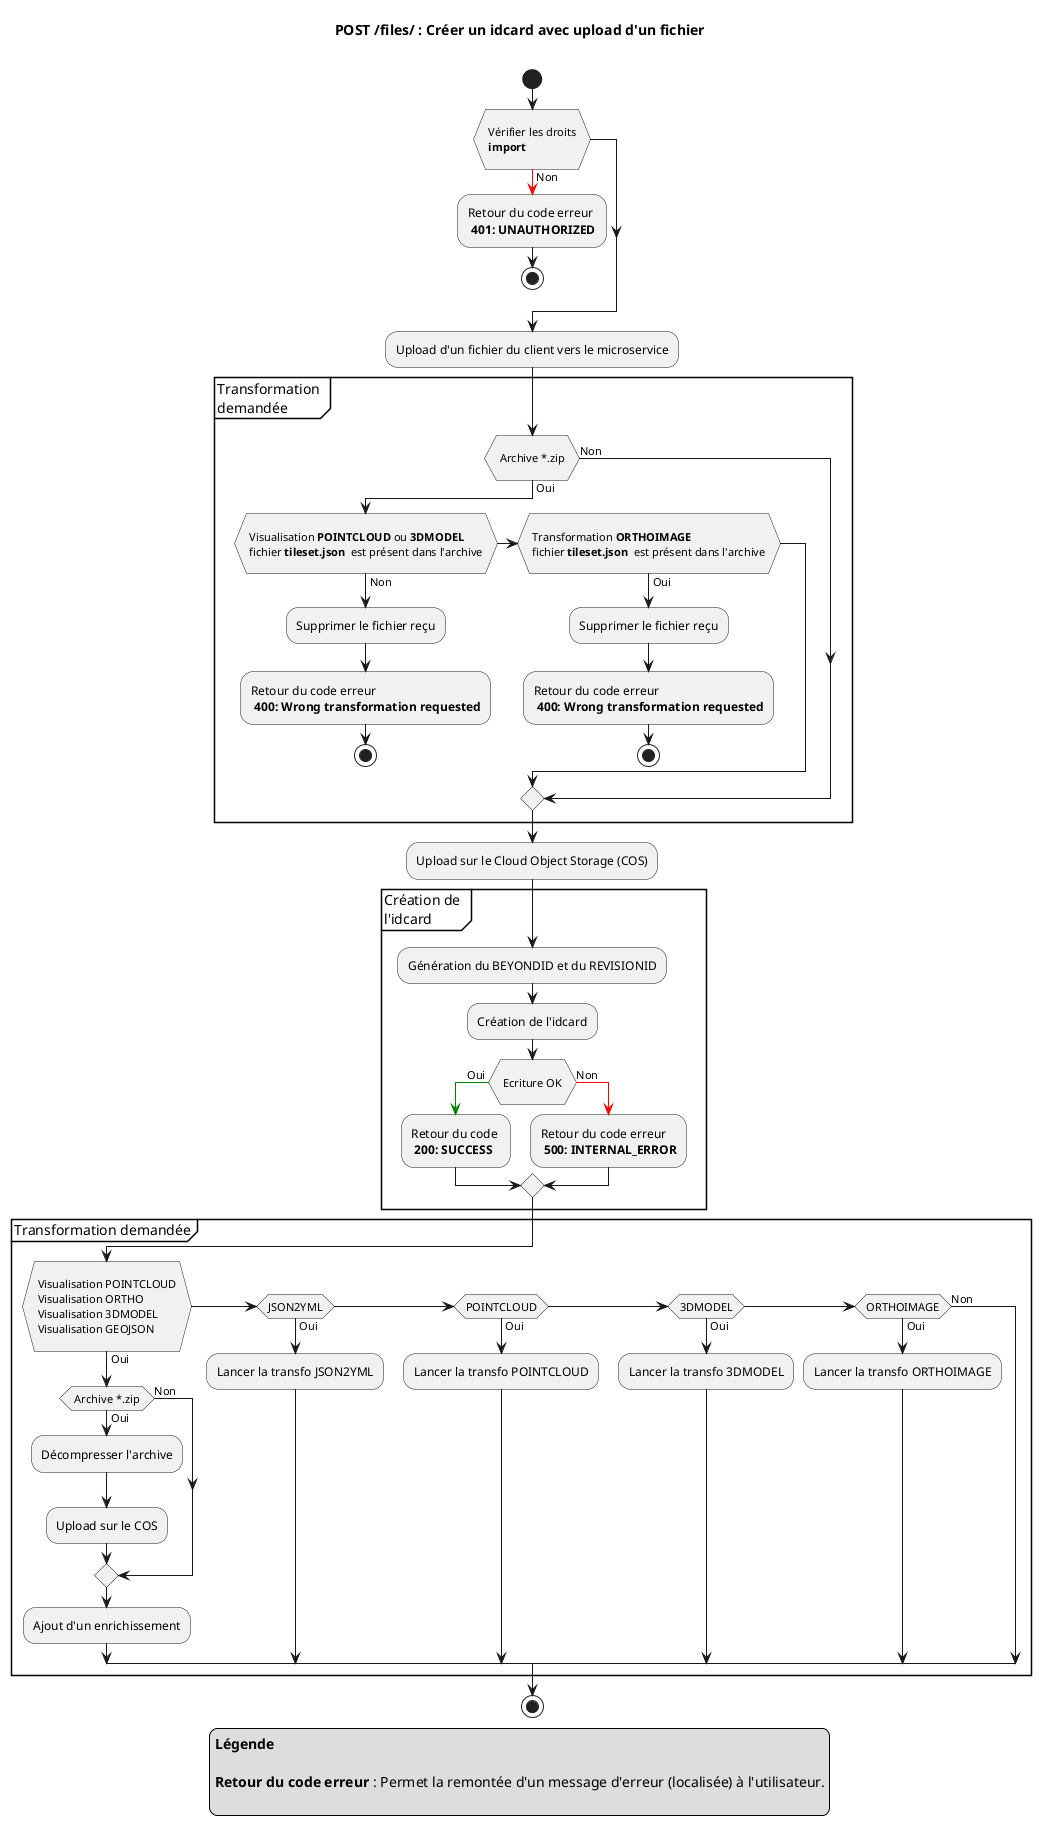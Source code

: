 @startuml

title
POST **/files/** : Créer un idcard avec upload d'un fichier

end title

start
if ( \n Vérifier les droits \n **import** \n)
    -[#red]-> Non ;
    -Retour du code erreur \n **401: UNAUTHORIZED**
    stop
endif

-Upload d'un fichier du client vers le microservice

partition "Transformation \ndemandée" {
    if ( \n Archive *.zip \n ) then (Oui)
        if ( \n Visualisation **POINTCLOUD** ou **3DMODEL** \n fichier **tileset.json**  est présent dans l'archive \n ) then (Non) 
            -Supprimer le fichier reçu
            -Retour du code erreur \n **400: Wrong transformation requested**
            stop
        elseif ( \n Transformation **ORTHOIMAGE** \n fichier **tileset.json**  est présent dans l'archive \n ) then (Oui) 
            -Supprimer le fichier reçu
            -Retour du code erreur \n **400: Wrong transformation requested**
            stop
        endif
    else (Non)
    endif
}

-Upload sur le Cloud Object Storage (COS)

partition "Création de \nl'idcard" {
    -Génération du BEYONDID et du REVISIONID
    -Création de l'idcard
    if ( \n Ecriture OK \n )
        -[#green]-> Oui ;
        -Retour du code \n **200: SUCCESS**
    else
        -[#red]-> Non ;
        -Retour du code erreur \n **500: INTERNAL_ERROR**
    endif
}

partition "Transformation demandée" {
    if ( \n Visualisation POINTCLOUD \n Visualisation ORTHO \n Visualisation 3DMODEL \n Visualisation GEOJSON \n ) then (Oui)
        if ( Archive *.zip ) then (Oui)
            -Décompresser l'archive
            -Upload sur le COS
        else (Non)
        endif
        -Ajout d'un enrichissement
    elseif (JSON2YML) then (Oui)
        -Lancer la transfo JSON2YML
    elseif (POINTCLOUD) then (Oui)
        -Lancer la transfo POINTCLOUD
    elseif (3DMODEL) then (Oui)
        -Lancer la transfo 3DMODEL
    elseif (ORTHOIMAGE) then (Oui)
        -Lancer la transfo ORTHOIMAGE
    else (Non)
    endif
}
stop

legend 
**Légende**

**Retour du code erreur** : Permet la remontée d'un message d'erreur (localisée) à l'utilisateur.

endlegend

@enduml
